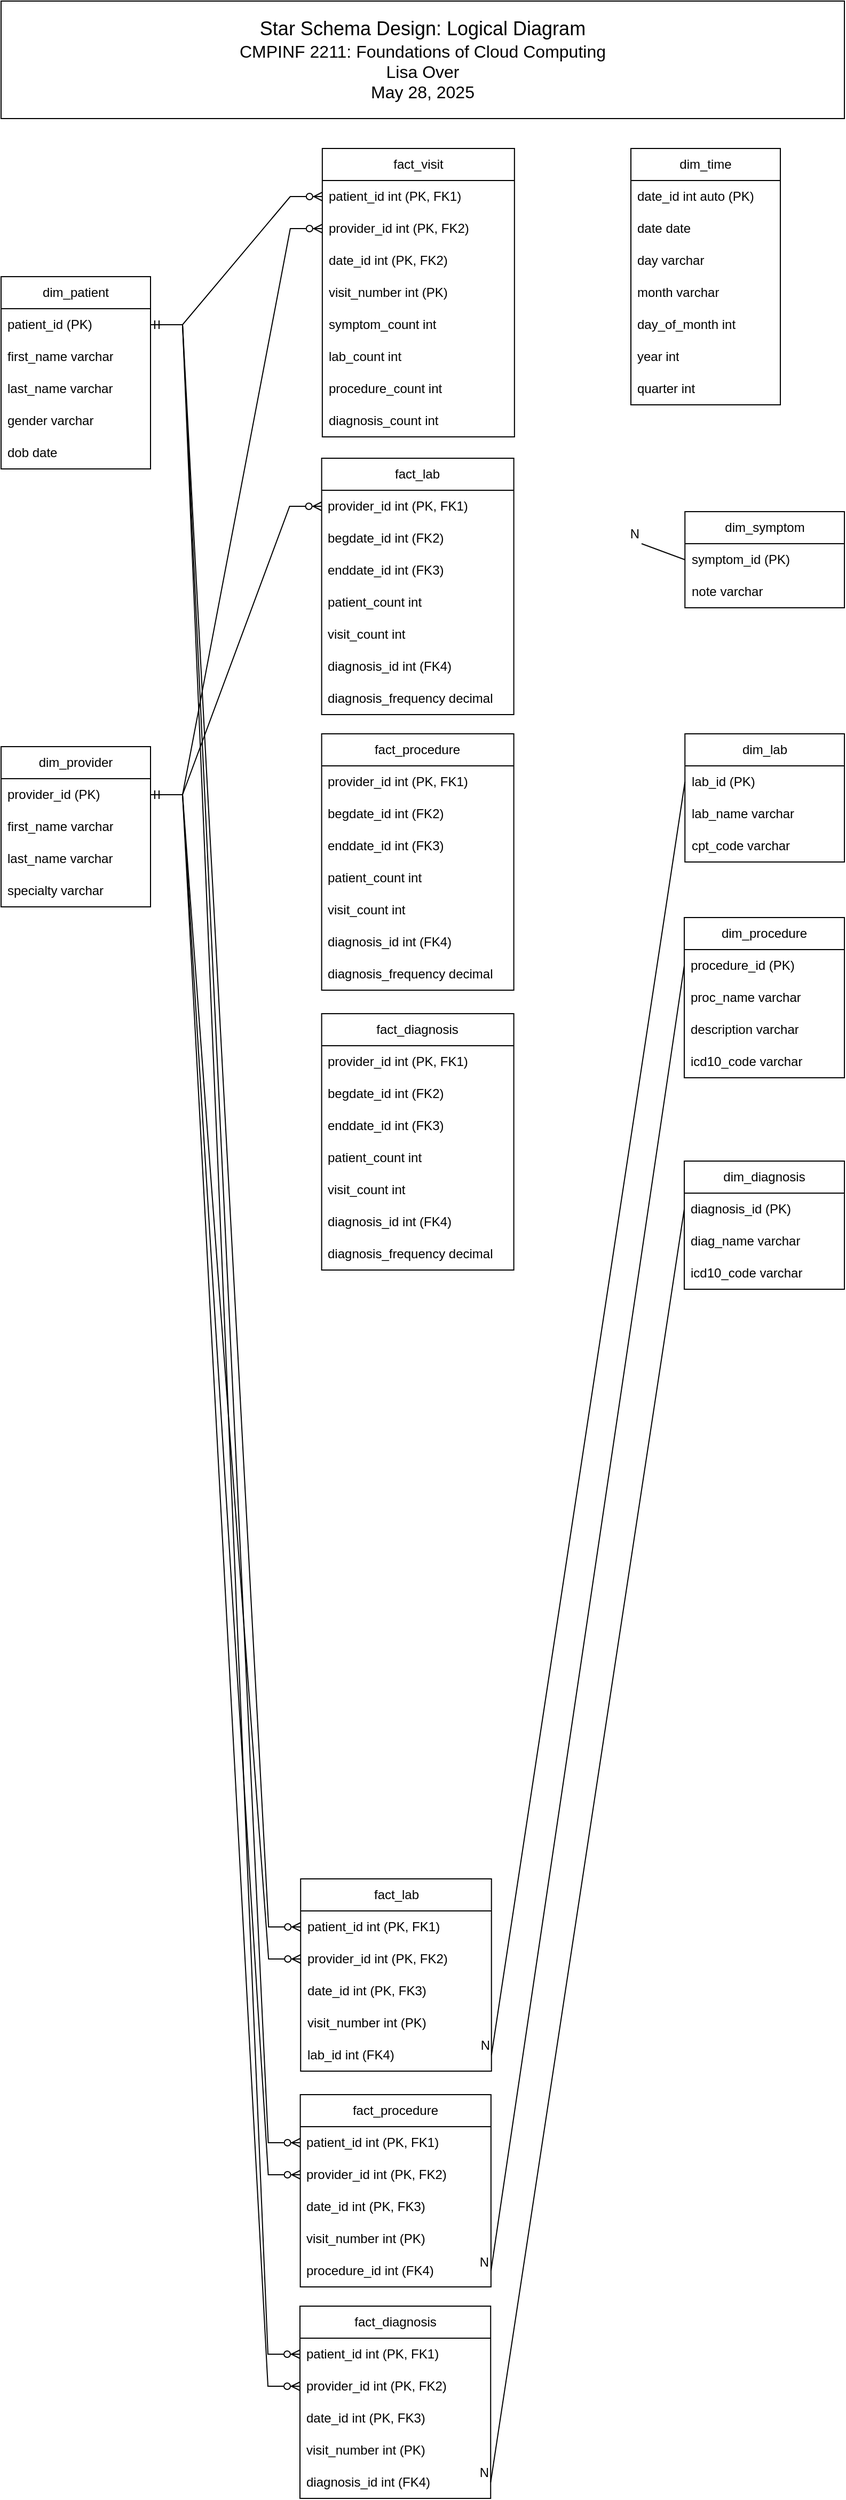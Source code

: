 <mxfile version="27.0.9">
  <diagram name="Page-1" id="A3zh73i4j1TpFUD3K1uN">
    <mxGraphModel dx="942" dy="1663" grid="1" gridSize="10" guides="1" tooltips="1" connect="1" arrows="1" fold="1" page="1" pageScale="1" pageWidth="850" pageHeight="1100" math="0" shadow="0">
      <root>
        <mxCell id="0" />
        <mxCell id="1" parent="0" />
        <mxCell id="DLNXsr5lxC3770AfFGbQ-2" value="fact_visit" style="swimlane;fontStyle=0;childLayout=stackLayout;horizontal=1;startSize=30;horizontalStack=0;resizeParent=1;resizeParentMax=0;resizeLast=0;collapsible=1;marginBottom=0;whiteSpace=wrap;html=1;" parent="1" vertex="1">
          <mxGeometry x="330.93" y="-950" width="180" height="270" as="geometry">
            <mxRectangle x="210" y="70" width="170" height="30" as="alternateBounds" />
          </mxGeometry>
        </mxCell>
        <mxCell id="uM94AEK0M4l-UiJbQwfq-13" value="patient_id int (PK, FK1)" style="text;strokeColor=none;fillColor=none;align=left;verticalAlign=middle;spacingLeft=4;spacingRight=4;overflow=hidden;points=[[0,0.5],[1,0.5]];portConstraint=eastwest;rotatable=0;whiteSpace=wrap;html=1;" parent="DLNXsr5lxC3770AfFGbQ-2" vertex="1">
          <mxGeometry y="30" width="180" height="30" as="geometry" />
        </mxCell>
        <mxCell id="uM94AEK0M4l-UiJbQwfq-51" value="provider_id int (PK, FK2)" style="text;strokeColor=none;fillColor=none;align=left;verticalAlign=middle;spacingLeft=4;spacingRight=4;overflow=hidden;points=[[0,0.5],[1,0.5]];portConstraint=eastwest;rotatable=0;whiteSpace=wrap;html=1;" parent="DLNXsr5lxC3770AfFGbQ-2" vertex="1">
          <mxGeometry y="60" width="180" height="30" as="geometry" />
        </mxCell>
        <mxCell id="uqm6Zv8-JbMILIz2R01Y-5" value="date_id int (PK, FK2)" style="text;strokeColor=none;fillColor=none;align=left;verticalAlign=middle;spacingLeft=4;spacingRight=4;overflow=hidden;points=[[0,0.5],[1,0.5]];portConstraint=eastwest;rotatable=0;whiteSpace=wrap;html=1;" vertex="1" parent="DLNXsr5lxC3770AfFGbQ-2">
          <mxGeometry y="90" width="180" height="30" as="geometry" />
        </mxCell>
        <mxCell id="uM94AEK0M4l-UiJbQwfq-14" value="visit_number int (PK)" style="text;strokeColor=none;fillColor=none;align=left;verticalAlign=middle;spacingLeft=4;spacingRight=4;overflow=hidden;points=[[0,0.5],[1,0.5]];portConstraint=eastwest;rotatable=0;whiteSpace=wrap;html=1;" parent="DLNXsr5lxC3770AfFGbQ-2" vertex="1">
          <mxGeometry y="120" width="180" height="30" as="geometry" />
        </mxCell>
        <mxCell id="uqm6Zv8-JbMILIz2R01Y-9" value="symptom_count int" style="text;strokeColor=none;fillColor=none;align=left;verticalAlign=middle;spacingLeft=4;spacingRight=4;overflow=hidden;points=[[0,0.5],[1,0.5]];portConstraint=eastwest;rotatable=0;whiteSpace=wrap;html=1;" vertex="1" parent="DLNXsr5lxC3770AfFGbQ-2">
          <mxGeometry y="150" width="180" height="30" as="geometry" />
        </mxCell>
        <mxCell id="uM94AEK0M4l-UiJbQwfq-67" value="lab_count int" style="text;strokeColor=none;fillColor=none;align=left;verticalAlign=middle;spacingLeft=4;spacingRight=4;overflow=hidden;points=[[0,0.5],[1,0.5]];portConstraint=eastwest;rotatable=0;whiteSpace=wrap;html=1;" parent="DLNXsr5lxC3770AfFGbQ-2" vertex="1">
          <mxGeometry y="180" width="180" height="30" as="geometry" />
        </mxCell>
        <mxCell id="uM94AEK0M4l-UiJbQwfq-68" value="procedure_count int" style="text;strokeColor=none;fillColor=none;align=left;verticalAlign=middle;spacingLeft=4;spacingRight=4;overflow=hidden;points=[[0,0.5],[1,0.5]];portConstraint=eastwest;rotatable=0;whiteSpace=wrap;html=1;" parent="DLNXsr5lxC3770AfFGbQ-2" vertex="1">
          <mxGeometry y="210" width="180" height="30" as="geometry" />
        </mxCell>
        <mxCell id="uM94AEK0M4l-UiJbQwfq-74" value="diagnosis_count int" style="text;strokeColor=none;fillColor=none;align=left;verticalAlign=middle;spacingLeft=4;spacingRight=4;overflow=hidden;points=[[0,0.5],[1,0.5]];portConstraint=eastwest;rotatable=0;whiteSpace=wrap;html=1;" parent="DLNXsr5lxC3770AfFGbQ-2" vertex="1">
          <mxGeometry y="240" width="180" height="30" as="geometry" />
        </mxCell>
        <mxCell id="DLNXsr5lxC3770AfFGbQ-14" value="dim_time" style="swimlane;fontStyle=0;childLayout=stackLayout;horizontal=1;startSize=30;horizontalStack=0;resizeParent=1;resizeParentMax=0;resizeLast=0;collapsible=1;marginBottom=0;whiteSpace=wrap;html=1;" parent="1" vertex="1">
          <mxGeometry x="620" y="-950" width="140" height="240" as="geometry" />
        </mxCell>
        <mxCell id="DLNXsr5lxC3770AfFGbQ-15" value="date_id int auto (PK)" style="text;strokeColor=none;fillColor=none;align=left;verticalAlign=middle;spacingLeft=4;spacingRight=4;overflow=hidden;points=[[0,0.5],[1,0.5]];portConstraint=eastwest;rotatable=0;whiteSpace=wrap;html=1;" parent="DLNXsr5lxC3770AfFGbQ-14" vertex="1">
          <mxGeometry y="30" width="140" height="30" as="geometry" />
        </mxCell>
        <mxCell id="DLNXsr5lxC3770AfFGbQ-16" value="date date" style="text;strokeColor=none;fillColor=none;align=left;verticalAlign=middle;spacingLeft=4;spacingRight=4;overflow=hidden;points=[[0,0.5],[1,0.5]];portConstraint=eastwest;rotatable=0;whiteSpace=wrap;html=1;" parent="DLNXsr5lxC3770AfFGbQ-14" vertex="1">
          <mxGeometry y="60" width="140" height="30" as="geometry" />
        </mxCell>
        <mxCell id="DLNXsr5lxC3770AfFGbQ-17" value="day varchar" style="text;strokeColor=none;fillColor=none;align=left;verticalAlign=middle;spacingLeft=4;spacingRight=4;overflow=hidden;points=[[0,0.5],[1,0.5]];portConstraint=eastwest;rotatable=0;whiteSpace=wrap;html=1;" parent="DLNXsr5lxC3770AfFGbQ-14" vertex="1">
          <mxGeometry y="90" width="140" height="30" as="geometry" />
        </mxCell>
        <mxCell id="DLNXsr5lxC3770AfFGbQ-18" value="month varchar" style="text;strokeColor=none;fillColor=none;align=left;verticalAlign=middle;spacingLeft=4;spacingRight=4;overflow=hidden;points=[[0,0.5],[1,0.5]];portConstraint=eastwest;rotatable=0;whiteSpace=wrap;html=1;" parent="DLNXsr5lxC3770AfFGbQ-14" vertex="1">
          <mxGeometry y="120" width="140" height="30" as="geometry" />
        </mxCell>
        <mxCell id="DLNXsr5lxC3770AfFGbQ-20" value="day_of_month int" style="text;strokeColor=none;fillColor=none;align=left;verticalAlign=middle;spacingLeft=4;spacingRight=4;overflow=hidden;points=[[0,0.5],[1,0.5]];portConstraint=eastwest;rotatable=0;whiteSpace=wrap;html=1;" parent="DLNXsr5lxC3770AfFGbQ-14" vertex="1">
          <mxGeometry y="150" width="140" height="30" as="geometry" />
        </mxCell>
        <mxCell id="DLNXsr5lxC3770AfFGbQ-19" value="year int" style="text;strokeColor=none;fillColor=none;align=left;verticalAlign=middle;spacingLeft=4;spacingRight=4;overflow=hidden;points=[[0,0.5],[1,0.5]];portConstraint=eastwest;rotatable=0;whiteSpace=wrap;html=1;" parent="DLNXsr5lxC3770AfFGbQ-14" vertex="1">
          <mxGeometry y="180" width="140" height="30" as="geometry" />
        </mxCell>
        <mxCell id="DLNXsr5lxC3770AfFGbQ-21" value="quarter int" style="text;strokeColor=none;fillColor=none;align=left;verticalAlign=middle;spacingLeft=4;spacingRight=4;overflow=hidden;points=[[0,0.5],[1,0.5]];portConstraint=eastwest;rotatable=0;whiteSpace=wrap;html=1;" parent="DLNXsr5lxC3770AfFGbQ-14" vertex="1">
          <mxGeometry y="210" width="140" height="30" as="geometry" />
        </mxCell>
        <mxCell id="L_Xo5fy1KZ5IT5YEGmSx-4" value="dim_patient" style="swimlane;fontStyle=0;childLayout=stackLayout;horizontal=1;startSize=30;horizontalStack=0;resizeParent=1;resizeParentMax=0;resizeLast=0;collapsible=1;marginBottom=0;whiteSpace=wrap;html=1;" parent="1" vertex="1">
          <mxGeometry x="30" y="-830" width="140" height="180" as="geometry" />
        </mxCell>
        <mxCell id="L_Xo5fy1KZ5IT5YEGmSx-5" value="patient_id (PK)" style="text;strokeColor=none;fillColor=none;align=left;verticalAlign=middle;spacingLeft=4;spacingRight=4;overflow=hidden;points=[[0,0.5],[1,0.5]];portConstraint=eastwest;rotatable=0;whiteSpace=wrap;html=1;" parent="L_Xo5fy1KZ5IT5YEGmSx-4" vertex="1">
          <mxGeometry y="30" width="140" height="30" as="geometry" />
        </mxCell>
        <mxCell id="L_Xo5fy1KZ5IT5YEGmSx-6" value="first_name varchar" style="text;strokeColor=none;fillColor=none;align=left;verticalAlign=middle;spacingLeft=4;spacingRight=4;overflow=hidden;points=[[0,0.5],[1,0.5]];portConstraint=eastwest;rotatable=0;whiteSpace=wrap;html=1;" parent="L_Xo5fy1KZ5IT5YEGmSx-4" vertex="1">
          <mxGeometry y="60" width="140" height="30" as="geometry" />
        </mxCell>
        <mxCell id="L_Xo5fy1KZ5IT5YEGmSx-7" value="last_name&amp;nbsp;varchar" style="text;strokeColor=none;fillColor=none;align=left;verticalAlign=middle;spacingLeft=4;spacingRight=4;overflow=hidden;points=[[0,0.5],[1,0.5]];portConstraint=eastwest;rotatable=0;whiteSpace=wrap;html=1;" parent="L_Xo5fy1KZ5IT5YEGmSx-4" vertex="1">
          <mxGeometry y="90" width="140" height="30" as="geometry" />
        </mxCell>
        <mxCell id="L_Xo5fy1KZ5IT5YEGmSx-8" value="gender&amp;nbsp;varchar" style="text;strokeColor=none;fillColor=none;align=left;verticalAlign=middle;spacingLeft=4;spacingRight=4;overflow=hidden;points=[[0,0.5],[1,0.5]];portConstraint=eastwest;rotatable=0;whiteSpace=wrap;html=1;" parent="L_Xo5fy1KZ5IT5YEGmSx-4" vertex="1">
          <mxGeometry y="120" width="140" height="30" as="geometry" />
        </mxCell>
        <mxCell id="L_Xo5fy1KZ5IT5YEGmSx-9" value="dob date" style="text;strokeColor=none;fillColor=none;align=left;verticalAlign=middle;spacingLeft=4;spacingRight=4;overflow=hidden;points=[[0,0.5],[1,0.5]];portConstraint=eastwest;rotatable=0;whiteSpace=wrap;html=1;" parent="L_Xo5fy1KZ5IT5YEGmSx-4" vertex="1">
          <mxGeometry y="150" width="140" height="30" as="geometry" />
        </mxCell>
        <mxCell id="L_Xo5fy1KZ5IT5YEGmSx-10" value="dim_provider" style="swimlane;fontStyle=0;childLayout=stackLayout;horizontal=1;startSize=30;horizontalStack=0;resizeParent=1;resizeParentMax=0;resizeLast=0;collapsible=1;marginBottom=0;whiteSpace=wrap;html=1;" parent="1" vertex="1">
          <mxGeometry x="30" y="-390" width="140" height="150" as="geometry" />
        </mxCell>
        <mxCell id="L_Xo5fy1KZ5IT5YEGmSx-11" value="provider_id (PK)" style="text;strokeColor=none;fillColor=none;align=left;verticalAlign=middle;spacingLeft=4;spacingRight=4;overflow=hidden;points=[[0,0.5],[1,0.5]];portConstraint=eastwest;rotatable=0;whiteSpace=wrap;html=1;" parent="L_Xo5fy1KZ5IT5YEGmSx-10" vertex="1">
          <mxGeometry y="30" width="140" height="30" as="geometry" />
        </mxCell>
        <mxCell id="L_Xo5fy1KZ5IT5YEGmSx-12" value="first_name&amp;nbsp;varchar" style="text;strokeColor=none;fillColor=none;align=left;verticalAlign=middle;spacingLeft=4;spacingRight=4;overflow=hidden;points=[[0,0.5],[1,0.5]];portConstraint=eastwest;rotatable=0;whiteSpace=wrap;html=1;" parent="L_Xo5fy1KZ5IT5YEGmSx-10" vertex="1">
          <mxGeometry y="60" width="140" height="30" as="geometry" />
        </mxCell>
        <mxCell id="L_Xo5fy1KZ5IT5YEGmSx-13" value="last_name&amp;nbsp;varchar" style="text;strokeColor=none;fillColor=none;align=left;verticalAlign=middle;spacingLeft=4;spacingRight=4;overflow=hidden;points=[[0,0.5],[1,0.5]];portConstraint=eastwest;rotatable=0;whiteSpace=wrap;html=1;" parent="L_Xo5fy1KZ5IT5YEGmSx-10" vertex="1">
          <mxGeometry y="90" width="140" height="30" as="geometry" />
        </mxCell>
        <mxCell id="uqm6Zv8-JbMILIz2R01Y-32" value="specialty varchar" style="text;strokeColor=none;fillColor=none;align=left;verticalAlign=middle;spacingLeft=4;spacingRight=4;overflow=hidden;points=[[0,0.5],[1,0.5]];portConstraint=eastwest;rotatable=0;whiteSpace=wrap;html=1;" vertex="1" parent="L_Xo5fy1KZ5IT5YEGmSx-10">
          <mxGeometry y="120" width="140" height="30" as="geometry" />
        </mxCell>
        <mxCell id="L_Xo5fy1KZ5IT5YEGmSx-22" value="dim_diagnosis" style="swimlane;fontStyle=0;childLayout=stackLayout;horizontal=1;startSize=30;horizontalStack=0;resizeParent=1;resizeParentMax=0;resizeLast=0;collapsible=1;marginBottom=0;whiteSpace=wrap;html=1;" parent="1" vertex="1">
          <mxGeometry x="670" y="-2" width="150" height="120" as="geometry" />
        </mxCell>
        <mxCell id="L_Xo5fy1KZ5IT5YEGmSx-23" value="diagnosis_id (PK)" style="text;strokeColor=none;fillColor=none;align=left;verticalAlign=middle;spacingLeft=4;spacingRight=4;overflow=hidden;points=[[0,0.5],[1,0.5]];portConstraint=eastwest;rotatable=0;whiteSpace=wrap;html=1;" parent="L_Xo5fy1KZ5IT5YEGmSx-22" vertex="1">
          <mxGeometry y="30" width="150" height="30" as="geometry" />
        </mxCell>
        <mxCell id="L_Xo5fy1KZ5IT5YEGmSx-24" value="diag_name&amp;nbsp;varchar" style="text;strokeColor=none;fillColor=none;align=left;verticalAlign=middle;spacingLeft=4;spacingRight=4;overflow=hidden;points=[[0,0.5],[1,0.5]];portConstraint=eastwest;rotatable=0;whiteSpace=wrap;html=1;" parent="L_Xo5fy1KZ5IT5YEGmSx-22" vertex="1">
          <mxGeometry y="60" width="150" height="30" as="geometry" />
        </mxCell>
        <mxCell id="L_Xo5fy1KZ5IT5YEGmSx-25" value="icd10_code&amp;nbsp;varchar" style="text;strokeColor=none;fillColor=none;align=left;verticalAlign=middle;spacingLeft=4;spacingRight=4;overflow=hidden;points=[[0,0.5],[1,0.5]];portConstraint=eastwest;rotatable=0;whiteSpace=wrap;html=1;" parent="L_Xo5fy1KZ5IT5YEGmSx-22" vertex="1">
          <mxGeometry y="90" width="150" height="30" as="geometry" />
        </mxCell>
        <mxCell id="L_Xo5fy1KZ5IT5YEGmSx-48" value="&lt;font style=&quot;font-size: 18px;&quot;&gt;Star Schema Design: Logical Diagram&lt;/font&gt;&lt;div&gt;&lt;font size=&quot;3&quot;&gt;CMPINF 2211: Foundations of Cloud Computing&lt;br&gt;&lt;/font&gt;&lt;div&gt;&lt;font size=&quot;3&quot;&gt;Lisa Over&lt;/font&gt;&lt;/div&gt;&lt;div&gt;&lt;font size=&quot;3&quot;&gt;May 28, 2025&lt;/font&gt;&lt;/div&gt;&lt;/div&gt;" style="rounded=0;whiteSpace=wrap;html=1;" parent="1" vertex="1">
          <mxGeometry x="30" y="-1088" width="790" height="110" as="geometry" />
        </mxCell>
        <mxCell id="uM94AEK0M4l-UiJbQwfq-5" value="fact_lab" style="swimlane;fontStyle=0;childLayout=stackLayout;horizontal=1;startSize=30;horizontalStack=0;resizeParent=1;resizeParentMax=0;resizeLast=0;collapsible=1;marginBottom=0;whiteSpace=wrap;html=1;" parent="1" vertex="1">
          <mxGeometry x="330.31" y="-660" width="180" height="240" as="geometry" />
        </mxCell>
        <mxCell id="uM94AEK0M4l-UiJbQwfq-52" value="provider_id int (PK, FK1)" style="text;strokeColor=none;fillColor=none;align=left;verticalAlign=middle;spacingLeft=4;spacingRight=4;overflow=hidden;points=[[0,0.5],[1,0.5]];portConstraint=eastwest;rotatable=0;whiteSpace=wrap;html=1;" parent="uM94AEK0M4l-UiJbQwfq-5" vertex="1">
          <mxGeometry y="30" width="180" height="30" as="geometry" />
        </mxCell>
        <mxCell id="uqm6Zv8-JbMILIz2R01Y-2" value="begdate_id int (FK2)" style="text;strokeColor=none;fillColor=none;align=left;verticalAlign=middle;spacingLeft=4;spacingRight=4;overflow=hidden;points=[[0,0.5],[1,0.5]];portConstraint=eastwest;rotatable=0;whiteSpace=wrap;html=1;" vertex="1" parent="uM94AEK0M4l-UiJbQwfq-5">
          <mxGeometry y="60" width="180" height="30" as="geometry" />
        </mxCell>
        <mxCell id="uM94AEK0M4l-UiJbQwfq-12" value="enddate_id int (FK3)" style="text;strokeColor=none;fillColor=none;align=left;verticalAlign=middle;spacingLeft=4;spacingRight=4;overflow=hidden;points=[[0,0.5],[1,0.5]];portConstraint=eastwest;rotatable=0;whiteSpace=wrap;html=1;" parent="uM94AEK0M4l-UiJbQwfq-5" vertex="1">
          <mxGeometry y="90" width="180" height="30" as="geometry" />
        </mxCell>
        <mxCell id="uM94AEK0M4l-UiJbQwfq-53" value="patient_count int" style="text;strokeColor=none;fillColor=none;align=left;verticalAlign=middle;spacingLeft=4;spacingRight=4;overflow=hidden;points=[[0,0.5],[1,0.5]];portConstraint=eastwest;rotatable=0;whiteSpace=wrap;html=1;" parent="uM94AEK0M4l-UiJbQwfq-5" vertex="1">
          <mxGeometry y="120" width="180" height="30" as="geometry" />
        </mxCell>
        <mxCell id="uqm6Zv8-JbMILIz2R01Y-10" value="visit_count int" style="text;strokeColor=none;fillColor=none;align=left;verticalAlign=middle;spacingLeft=4;spacingRight=4;overflow=hidden;points=[[0,0.5],[1,0.5]];portConstraint=eastwest;rotatable=0;whiteSpace=wrap;html=1;" vertex="1" parent="uM94AEK0M4l-UiJbQwfq-5">
          <mxGeometry y="150" width="180" height="30" as="geometry" />
        </mxCell>
        <mxCell id="uM94AEK0M4l-UiJbQwfq-7" value="diagnosis_id int (FK4)" style="text;strokeColor=none;fillColor=none;align=left;verticalAlign=middle;spacingLeft=4;spacingRight=4;overflow=hidden;points=[[0,0.5],[1,0.5]];portConstraint=eastwest;rotatable=0;whiteSpace=wrap;html=1;" parent="uM94AEK0M4l-UiJbQwfq-5" vertex="1">
          <mxGeometry y="180" width="180" height="30" as="geometry" />
        </mxCell>
        <mxCell id="uM94AEK0M4l-UiJbQwfq-8" value="diagnosis_frequency decimal" style="text;strokeColor=none;fillColor=none;align=left;verticalAlign=middle;spacingLeft=4;spacingRight=4;overflow=hidden;points=[[0,0.5],[1,0.5]];portConstraint=eastwest;rotatable=0;whiteSpace=wrap;html=1;" parent="uM94AEK0M4l-UiJbQwfq-5" vertex="1">
          <mxGeometry y="210" width="180" height="30" as="geometry" />
        </mxCell>
        <mxCell id="uM94AEK0M4l-UiJbQwfq-15" value="fact_procedure" style="swimlane;fontStyle=0;childLayout=stackLayout;horizontal=1;startSize=30;horizontalStack=0;resizeParent=1;resizeParentMax=0;resizeLast=0;collapsible=1;marginBottom=0;whiteSpace=wrap;html=1;" parent="1" vertex="1">
          <mxGeometry x="310.31" y="872" width="178.62" height="180" as="geometry" />
        </mxCell>
        <mxCell id="uM94AEK0M4l-UiJbQwfq-55" value="patient_id int (PK, FK1)" style="text;strokeColor=none;fillColor=none;align=left;verticalAlign=middle;spacingLeft=4;spacingRight=4;overflow=hidden;points=[[0,0.5],[1,0.5]];portConstraint=eastwest;rotatable=0;whiteSpace=wrap;html=1;" parent="uM94AEK0M4l-UiJbQwfq-15" vertex="1">
          <mxGeometry y="30" width="178.62" height="30" as="geometry" />
        </mxCell>
        <mxCell id="uM94AEK0M4l-UiJbQwfq-56" value="provider_id int (PK, FK2)" style="text;strokeColor=none;fillColor=none;align=left;verticalAlign=middle;spacingLeft=4;spacingRight=4;overflow=hidden;points=[[0,0.5],[1,0.5]];portConstraint=eastwest;rotatable=0;whiteSpace=wrap;html=1;" parent="uM94AEK0M4l-UiJbQwfq-15" vertex="1">
          <mxGeometry y="60" width="178.62" height="30" as="geometry" />
        </mxCell>
        <mxCell id="uM94AEK0M4l-UiJbQwfq-57" value="date_id int (PK, FK3)" style="text;strokeColor=none;fillColor=none;align=left;verticalAlign=middle;spacingLeft=4;spacingRight=4;overflow=hidden;points=[[0,0.5],[1,0.5]];portConstraint=eastwest;rotatable=0;whiteSpace=wrap;html=1;" parent="uM94AEK0M4l-UiJbQwfq-15" vertex="1">
          <mxGeometry y="90" width="178.62" height="30" as="geometry" />
        </mxCell>
        <mxCell id="uM94AEK0M4l-UiJbQwfq-19" value="visit_number int (PK)" style="text;strokeColor=none;fillColor=none;align=left;verticalAlign=middle;spacingLeft=4;spacingRight=4;overflow=hidden;points=[[0,0.5],[1,0.5]];portConstraint=eastwest;rotatable=0;whiteSpace=wrap;html=1;" parent="uM94AEK0M4l-UiJbQwfq-15" vertex="1">
          <mxGeometry y="120" width="178.62" height="30" as="geometry" />
        </mxCell>
        <mxCell id="uM94AEK0M4l-UiJbQwfq-20" value="procedure_id int&amp;nbsp;(FK4)" style="text;strokeColor=none;fillColor=none;align=left;verticalAlign=middle;spacingLeft=4;spacingRight=4;overflow=hidden;points=[[0,0.5],[1,0.5]];portConstraint=eastwest;rotatable=0;whiteSpace=wrap;html=1;" parent="uM94AEK0M4l-UiJbQwfq-15" vertex="1">
          <mxGeometry y="150" width="178.62" height="30" as="geometry" />
        </mxCell>
        <mxCell id="uM94AEK0M4l-UiJbQwfq-21" value="fact_lab" style="swimlane;fontStyle=0;childLayout=stackLayout;horizontal=1;startSize=30;horizontalStack=0;resizeParent=1;resizeParentMax=0;resizeLast=0;collapsible=1;marginBottom=0;whiteSpace=wrap;html=1;" parent="1" vertex="1">
          <mxGeometry x="310.62" y="670" width="178.75" height="180" as="geometry" />
        </mxCell>
        <mxCell id="uM94AEK0M4l-UiJbQwfq-61" value="patient_id int (PK, FK1)" style="text;strokeColor=none;fillColor=none;align=left;verticalAlign=middle;spacingLeft=4;spacingRight=4;overflow=hidden;points=[[0,0.5],[1,0.5]];portConstraint=eastwest;rotatable=0;whiteSpace=wrap;html=1;" parent="uM94AEK0M4l-UiJbQwfq-21" vertex="1">
          <mxGeometry y="30" width="178.75" height="30" as="geometry" />
        </mxCell>
        <mxCell id="uM94AEK0M4l-UiJbQwfq-62" value="provider_id int (PK, FK2)" style="text;strokeColor=none;fillColor=none;align=left;verticalAlign=middle;spacingLeft=4;spacingRight=4;overflow=hidden;points=[[0,0.5],[1,0.5]];portConstraint=eastwest;rotatable=0;whiteSpace=wrap;html=1;" parent="uM94AEK0M4l-UiJbQwfq-21" vertex="1">
          <mxGeometry y="60" width="178.75" height="30" as="geometry" />
        </mxCell>
        <mxCell id="uM94AEK0M4l-UiJbQwfq-63" value="date_id int (PK, FK3)" style="text;strokeColor=none;fillColor=none;align=left;verticalAlign=middle;spacingLeft=4;spacingRight=4;overflow=hidden;points=[[0,0.5],[1,0.5]];portConstraint=eastwest;rotatable=0;whiteSpace=wrap;html=1;" parent="uM94AEK0M4l-UiJbQwfq-21" vertex="1">
          <mxGeometry y="90" width="178.75" height="30" as="geometry" />
        </mxCell>
        <mxCell id="uM94AEK0M4l-UiJbQwfq-25" value="visit_number int (PK)" style="text;strokeColor=none;fillColor=none;align=left;verticalAlign=middle;spacingLeft=4;spacingRight=4;overflow=hidden;points=[[0,0.5],[1,0.5]];portConstraint=eastwest;rotatable=0;whiteSpace=wrap;html=1;" parent="uM94AEK0M4l-UiJbQwfq-21" vertex="1">
          <mxGeometry y="120" width="178.75" height="30" as="geometry" />
        </mxCell>
        <mxCell id="uM94AEK0M4l-UiJbQwfq-26" value="lab_id&amp;nbsp;int&amp;nbsp;(FK4)" style="text;strokeColor=none;fillColor=none;align=left;verticalAlign=middle;spacingLeft=4;spacingRight=4;overflow=hidden;points=[[0,0.5],[1,0.5]];portConstraint=eastwest;rotatable=0;whiteSpace=wrap;html=1;" parent="uM94AEK0M4l-UiJbQwfq-21" vertex="1">
          <mxGeometry y="150" width="178.75" height="30" as="geometry" />
        </mxCell>
        <mxCell id="uM94AEK0M4l-UiJbQwfq-27" value="fact_diagnosis" style="swimlane;fontStyle=0;childLayout=stackLayout;horizontal=1;startSize=30;horizontalStack=0;resizeParent=1;resizeParentMax=0;resizeLast=0;collapsible=1;marginBottom=0;whiteSpace=wrap;html=1;" parent="1" vertex="1">
          <mxGeometry x="310" y="1070" width="178.62" height="180" as="geometry" />
        </mxCell>
        <mxCell id="uM94AEK0M4l-UiJbQwfq-58" value="patient_id int (PK, FK1)" style="text;strokeColor=none;fillColor=none;align=left;verticalAlign=middle;spacingLeft=4;spacingRight=4;overflow=hidden;points=[[0,0.5],[1,0.5]];portConstraint=eastwest;rotatable=0;whiteSpace=wrap;html=1;" parent="uM94AEK0M4l-UiJbQwfq-27" vertex="1">
          <mxGeometry y="30" width="178.62" height="30" as="geometry" />
        </mxCell>
        <mxCell id="uM94AEK0M4l-UiJbQwfq-59" value="provider_id int (PK, FK2)" style="text;strokeColor=none;fillColor=none;align=left;verticalAlign=middle;spacingLeft=4;spacingRight=4;overflow=hidden;points=[[0,0.5],[1,0.5]];portConstraint=eastwest;rotatable=0;whiteSpace=wrap;html=1;" parent="uM94AEK0M4l-UiJbQwfq-27" vertex="1">
          <mxGeometry y="60" width="178.62" height="30" as="geometry" />
        </mxCell>
        <mxCell id="uM94AEK0M4l-UiJbQwfq-60" value="date_id int (PK, FK3)" style="text;strokeColor=none;fillColor=none;align=left;verticalAlign=middle;spacingLeft=4;spacingRight=4;overflow=hidden;points=[[0,0.5],[1,0.5]];portConstraint=eastwest;rotatable=0;whiteSpace=wrap;html=1;" parent="uM94AEK0M4l-UiJbQwfq-27" vertex="1">
          <mxGeometry y="90" width="178.62" height="30" as="geometry" />
        </mxCell>
        <mxCell id="uM94AEK0M4l-UiJbQwfq-31" value="visit_number int (PK)" style="text;strokeColor=none;fillColor=none;align=left;verticalAlign=middle;spacingLeft=4;spacingRight=4;overflow=hidden;points=[[0,0.5],[1,0.5]];portConstraint=eastwest;rotatable=0;whiteSpace=wrap;html=1;" parent="uM94AEK0M4l-UiJbQwfq-27" vertex="1">
          <mxGeometry y="120" width="178.62" height="30" as="geometry" />
        </mxCell>
        <mxCell id="uM94AEK0M4l-UiJbQwfq-32" value="diagnosis_id&amp;nbsp;int&amp;nbsp;(FK4)" style="text;strokeColor=none;fillColor=none;align=left;verticalAlign=middle;spacingLeft=4;spacingRight=4;overflow=hidden;points=[[0,0.5],[1,0.5]];portConstraint=eastwest;rotatable=0;whiteSpace=wrap;html=1;" parent="uM94AEK0M4l-UiJbQwfq-27" vertex="1">
          <mxGeometry y="150" width="178.62" height="30" as="geometry" />
        </mxCell>
        <mxCell id="L_Xo5fy1KZ5IT5YEGmSx-30" value="dim_lab" style="swimlane;fontStyle=0;childLayout=stackLayout;horizontal=1;startSize=30;horizontalStack=0;resizeParent=1;resizeParentMax=0;resizeLast=0;collapsible=1;marginBottom=0;whiteSpace=wrap;html=1;" parent="1" vertex="1">
          <mxGeometry x="670.63" y="-402" width="149.37" height="120" as="geometry" />
        </mxCell>
        <mxCell id="L_Xo5fy1KZ5IT5YEGmSx-31" value="lab_id (PK)" style="text;strokeColor=none;fillColor=none;align=left;verticalAlign=middle;spacingLeft=4;spacingRight=4;overflow=hidden;points=[[0,0.5],[1,0.5]];portConstraint=eastwest;rotatable=0;whiteSpace=wrap;html=1;" parent="L_Xo5fy1KZ5IT5YEGmSx-30" vertex="1">
          <mxGeometry y="30" width="149.37" height="30" as="geometry" />
        </mxCell>
        <mxCell id="L_Xo5fy1KZ5IT5YEGmSx-32" value="lab_name&amp;nbsp;varchar" style="text;strokeColor=none;fillColor=none;align=left;verticalAlign=middle;spacingLeft=4;spacingRight=4;overflow=hidden;points=[[0,0.5],[1,0.5]];portConstraint=eastwest;rotatable=0;whiteSpace=wrap;html=1;" parent="L_Xo5fy1KZ5IT5YEGmSx-30" vertex="1">
          <mxGeometry y="60" width="149.37" height="30" as="geometry" />
        </mxCell>
        <mxCell id="L_Xo5fy1KZ5IT5YEGmSx-33" value="cpt_code&amp;nbsp;varchar" style="text;strokeColor=none;fillColor=none;align=left;verticalAlign=middle;spacingLeft=4;spacingRight=4;overflow=hidden;points=[[0,0.5],[1,0.5]];portConstraint=eastwest;rotatable=0;whiteSpace=wrap;html=1;" parent="L_Xo5fy1KZ5IT5YEGmSx-30" vertex="1">
          <mxGeometry y="90" width="149.37" height="30" as="geometry" />
        </mxCell>
        <mxCell id="L_Xo5fy1KZ5IT5YEGmSx-18" value="dim_procedure" style="swimlane;fontStyle=0;childLayout=stackLayout;horizontal=1;startSize=30;horizontalStack=0;resizeParent=1;resizeParentMax=0;resizeLast=0;collapsible=1;marginBottom=0;whiteSpace=wrap;html=1;" parent="1" vertex="1">
          <mxGeometry x="670" y="-230" width="150" height="150" as="geometry" />
        </mxCell>
        <mxCell id="L_Xo5fy1KZ5IT5YEGmSx-19" value="procedure_id (PK)" style="text;strokeColor=none;fillColor=none;align=left;verticalAlign=middle;spacingLeft=4;spacingRight=4;overflow=hidden;points=[[0,0.5],[1,0.5]];portConstraint=eastwest;rotatable=0;whiteSpace=wrap;html=1;" parent="L_Xo5fy1KZ5IT5YEGmSx-18" vertex="1">
          <mxGeometry y="30" width="150" height="30" as="geometry" />
        </mxCell>
        <mxCell id="L_Xo5fy1KZ5IT5YEGmSx-20" value="proc_name&amp;nbsp;varchar" style="text;strokeColor=none;fillColor=none;align=left;verticalAlign=middle;spacingLeft=4;spacingRight=4;overflow=hidden;points=[[0,0.5],[1,0.5]];portConstraint=eastwest;rotatable=0;whiteSpace=wrap;html=1;" parent="L_Xo5fy1KZ5IT5YEGmSx-18" vertex="1">
          <mxGeometry y="60" width="150" height="30" as="geometry" />
        </mxCell>
        <mxCell id="L_Xo5fy1KZ5IT5YEGmSx-21" value="description&amp;nbsp;varchar" style="text;strokeColor=none;fillColor=none;align=left;verticalAlign=middle;spacingLeft=4;spacingRight=4;overflow=hidden;points=[[0,0.5],[1,0.5]];portConstraint=eastwest;rotatable=0;whiteSpace=wrap;html=1;" parent="L_Xo5fy1KZ5IT5YEGmSx-18" vertex="1">
          <mxGeometry y="90" width="150" height="30" as="geometry" />
        </mxCell>
        <mxCell id="L_Xo5fy1KZ5IT5YEGmSx-36" value="icd10_code&amp;nbsp;varchar" style="text;strokeColor=none;fillColor=none;align=left;verticalAlign=middle;spacingLeft=4;spacingRight=4;overflow=hidden;points=[[0,0.5],[1,0.5]];portConstraint=eastwest;rotatable=0;whiteSpace=wrap;html=1;" parent="L_Xo5fy1KZ5IT5YEGmSx-18" vertex="1">
          <mxGeometry y="120" width="150" height="30" as="geometry" />
        </mxCell>
        <mxCell id="uM94AEK0M4l-UiJbQwfq-77" value="" style="endArrow=none;html=1;rounded=0;exitX=0;exitY=0.5;exitDx=0;exitDy=0;entryX=1;entryY=0.5;entryDx=0;entryDy=0;" parent="1" source="L_Xo5fy1KZ5IT5YEGmSx-31" target="uM94AEK0M4l-UiJbQwfq-26" edge="1">
          <mxGeometry relative="1" as="geometry">
            <mxPoint x="731" y="-450" as="sourcePoint" />
            <mxPoint x="570" y="-420" as="targetPoint" />
          </mxGeometry>
        </mxCell>
        <mxCell id="uM94AEK0M4l-UiJbQwfq-78" value="N" style="resizable=0;html=1;whiteSpace=wrap;align=right;verticalAlign=bottom;" parent="uM94AEK0M4l-UiJbQwfq-77" connectable="0" vertex="1">
          <mxGeometry x="1" relative="1" as="geometry" />
        </mxCell>
        <mxCell id="uM94AEK0M4l-UiJbQwfq-79" value="" style="endArrow=none;html=1;rounded=0;exitX=0;exitY=0.5;exitDx=0;exitDy=0;entryX=1;entryY=0.5;entryDx=0;entryDy=0;" parent="1" source="L_Xo5fy1KZ5IT5YEGmSx-19" target="uM94AEK0M4l-UiJbQwfq-20" edge="1">
          <mxGeometry relative="1" as="geometry">
            <mxPoint x="741" y="-130" as="sourcePoint" />
            <mxPoint x="580" y="-100" as="targetPoint" />
          </mxGeometry>
        </mxCell>
        <mxCell id="uM94AEK0M4l-UiJbQwfq-80" value="N" style="resizable=0;html=1;whiteSpace=wrap;align=right;verticalAlign=bottom;" parent="uM94AEK0M4l-UiJbQwfq-79" connectable="0" vertex="1">
          <mxGeometry x="1" relative="1" as="geometry" />
        </mxCell>
        <mxCell id="uM94AEK0M4l-UiJbQwfq-81" value="" style="endArrow=none;html=1;rounded=0;exitX=0;exitY=0.5;exitDx=0;exitDy=0;entryX=1;entryY=0.5;entryDx=0;entryDy=0;" parent="1" source="L_Xo5fy1KZ5IT5YEGmSx-23" target="uM94AEK0M4l-UiJbQwfq-32" edge="1">
          <mxGeometry relative="1" as="geometry">
            <mxPoint x="731" y="200" as="sourcePoint" />
            <mxPoint x="570" y="230" as="targetPoint" />
          </mxGeometry>
        </mxCell>
        <mxCell id="uM94AEK0M4l-UiJbQwfq-82" value="N" style="resizable=0;html=1;whiteSpace=wrap;align=right;verticalAlign=bottom;" parent="uM94AEK0M4l-UiJbQwfq-81" connectable="0" vertex="1">
          <mxGeometry x="1" relative="1" as="geometry" />
        </mxCell>
        <mxCell id="uM94AEK0M4l-UiJbQwfq-84" value="" style="edgeStyle=entityRelationEdgeStyle;fontSize=12;html=1;endArrow=ERzeroToMany;startArrow=ERmandOne;rounded=0;entryX=0;entryY=0.5;entryDx=0;entryDy=0;exitX=1;exitY=0.5;exitDx=0;exitDy=0;" parent="1" source="L_Xo5fy1KZ5IT5YEGmSx-5" target="uM94AEK0M4l-UiJbQwfq-13" edge="1">
          <mxGeometry width="100" height="100" relative="1" as="geometry">
            <mxPoint x="200" y="-670" as="sourcePoint" />
            <mxPoint x="300" y="-770" as="targetPoint" />
          </mxGeometry>
        </mxCell>
        <mxCell id="uM94AEK0M4l-UiJbQwfq-85" value="" style="edgeStyle=entityRelationEdgeStyle;fontSize=12;html=1;endArrow=ERzeroToMany;startArrow=ERmandOne;rounded=0;entryX=0;entryY=0.5;entryDx=0;entryDy=0;exitX=1;exitY=0.5;exitDx=0;exitDy=0;" parent="1" source="L_Xo5fy1KZ5IT5YEGmSx-11" target="uM94AEK0M4l-UiJbQwfq-52" edge="1">
          <mxGeometry width="100" height="100" relative="1" as="geometry">
            <mxPoint x="180" y="-198" as="sourcePoint" />
            <mxPoint x="341" y="-620" as="targetPoint" />
          </mxGeometry>
        </mxCell>
        <mxCell id="uM94AEK0M4l-UiJbQwfq-86" value="" style="edgeStyle=entityRelationEdgeStyle;fontSize=12;html=1;endArrow=ERzeroToMany;startArrow=ERmandOne;rounded=0;entryX=0;entryY=0.5;entryDx=0;entryDy=0;exitX=1;exitY=0.5;exitDx=0;exitDy=0;" parent="1" source="L_Xo5fy1KZ5IT5YEGmSx-5" target="uM94AEK0M4l-UiJbQwfq-61" edge="1">
          <mxGeometry width="100" height="100" relative="1" as="geometry">
            <mxPoint x="180" as="sourcePoint" />
            <mxPoint x="341" y="-422" as="targetPoint" />
          </mxGeometry>
        </mxCell>
        <mxCell id="uM94AEK0M4l-UiJbQwfq-87" value="" style="edgeStyle=entityRelationEdgeStyle;fontSize=12;html=1;endArrow=ERzeroToMany;startArrow=ERmandOne;rounded=0;entryX=0;entryY=0.5;entryDx=0;entryDy=0;exitX=1;exitY=0.5;exitDx=0;exitDy=0;" parent="1" source="L_Xo5fy1KZ5IT5YEGmSx-5" target="uM94AEK0M4l-UiJbQwfq-55" edge="1">
          <mxGeometry width="100" height="100" relative="1" as="geometry">
            <mxPoint x="200" y="-380" as="sourcePoint" />
            <mxPoint x="391" y="-360" as="targetPoint" />
          </mxGeometry>
        </mxCell>
        <mxCell id="uM94AEK0M4l-UiJbQwfq-88" value="" style="edgeStyle=entityRelationEdgeStyle;fontSize=12;html=1;endArrow=ERzeroToMany;startArrow=ERmandOne;rounded=0;entryX=0;entryY=0.5;entryDx=0;entryDy=0;exitX=1;exitY=0.5;exitDx=0;exitDy=0;" parent="1" source="L_Xo5fy1KZ5IT5YEGmSx-5" target="uM94AEK0M4l-UiJbQwfq-58" edge="1">
          <mxGeometry width="100" height="100" relative="1" as="geometry">
            <mxPoint x="190" y="-420" as="sourcePoint" />
            <mxPoint x="301" y="-190" as="targetPoint" />
          </mxGeometry>
        </mxCell>
        <mxCell id="uM94AEK0M4l-UiJbQwfq-89" value="" style="edgeStyle=entityRelationEdgeStyle;fontSize=12;html=1;endArrow=ERzeroToMany;startArrow=ERmandOne;rounded=0;entryX=0;entryY=0.5;entryDx=0;entryDy=0;exitX=1;exitY=0.5;exitDx=0;exitDy=0;" parent="1" source="L_Xo5fy1KZ5IT5YEGmSx-11" target="uM94AEK0M4l-UiJbQwfq-51" edge="1">
          <mxGeometry width="100" height="100" relative="1" as="geometry">
            <mxPoint x="119.93" y="-363" as="sourcePoint" />
            <mxPoint x="330.93" y="-460" as="targetPoint" />
          </mxGeometry>
        </mxCell>
        <mxCell id="uM94AEK0M4l-UiJbQwfq-90" value="" style="edgeStyle=entityRelationEdgeStyle;fontSize=12;html=1;endArrow=ERzeroToMany;startArrow=ERmandOne;rounded=0;entryX=0;entryY=0.5;entryDx=0;entryDy=0;exitX=1;exitY=0.5;exitDx=0;exitDy=0;" parent="1" source="L_Xo5fy1KZ5IT5YEGmSx-11" target="uM94AEK0M4l-UiJbQwfq-62" edge="1">
          <mxGeometry width="100" height="100" relative="1" as="geometry">
            <mxPoint x="220" y="62" as="sourcePoint" />
            <mxPoint x="380" y="-70" as="targetPoint" />
          </mxGeometry>
        </mxCell>
        <mxCell id="uM94AEK0M4l-UiJbQwfq-91" value="" style="edgeStyle=entityRelationEdgeStyle;fontSize=12;html=1;endArrow=ERzeroToMany;startArrow=ERmandOne;rounded=0;entryX=0;entryY=0.5;entryDx=0;entryDy=0;exitX=1;exitY=0.5;exitDx=0;exitDy=0;" parent="1" source="L_Xo5fy1KZ5IT5YEGmSx-11" target="uM94AEK0M4l-UiJbQwfq-59" edge="1">
          <mxGeometry width="100" height="100" relative="1" as="geometry">
            <mxPoint x="220" y="62" as="sourcePoint" />
            <mxPoint x="381" y="128" as="targetPoint" />
          </mxGeometry>
        </mxCell>
        <mxCell id="uM94AEK0M4l-UiJbQwfq-93" value="" style="edgeStyle=entityRelationEdgeStyle;fontSize=12;html=1;endArrow=ERzeroToMany;startArrow=ERmandOne;rounded=0;exitX=1;exitY=0.5;exitDx=0;exitDy=0;entryX=0;entryY=0.5;entryDx=0;entryDy=0;" parent="1" source="L_Xo5fy1KZ5IT5YEGmSx-11" target="uM94AEK0M4l-UiJbQwfq-56" edge="1">
          <mxGeometry width="100" height="100" relative="1" as="geometry">
            <mxPoint x="180" y="-240" as="sourcePoint" />
            <mxPoint x="370" y="210" as="targetPoint" />
          </mxGeometry>
        </mxCell>
        <mxCell id="uqm6Zv8-JbMILIz2R01Y-11" value="fact_procedure" style="swimlane;fontStyle=0;childLayout=stackLayout;horizontal=1;startSize=30;horizontalStack=0;resizeParent=1;resizeParentMax=0;resizeLast=0;collapsible=1;marginBottom=0;whiteSpace=wrap;html=1;" vertex="1" parent="1">
          <mxGeometry x="330.31" y="-402" width="180" height="240" as="geometry" />
        </mxCell>
        <mxCell id="uqm6Zv8-JbMILIz2R01Y-12" value="provider_id int (PK, FK1)" style="text;strokeColor=none;fillColor=none;align=left;verticalAlign=middle;spacingLeft=4;spacingRight=4;overflow=hidden;points=[[0,0.5],[1,0.5]];portConstraint=eastwest;rotatable=0;whiteSpace=wrap;html=1;" vertex="1" parent="uqm6Zv8-JbMILIz2R01Y-11">
          <mxGeometry y="30" width="180" height="30" as="geometry" />
        </mxCell>
        <mxCell id="uqm6Zv8-JbMILIz2R01Y-13" value="begdate_id int (FK2)" style="text;strokeColor=none;fillColor=none;align=left;verticalAlign=middle;spacingLeft=4;spacingRight=4;overflow=hidden;points=[[0,0.5],[1,0.5]];portConstraint=eastwest;rotatable=0;whiteSpace=wrap;html=1;" vertex="1" parent="uqm6Zv8-JbMILIz2R01Y-11">
          <mxGeometry y="60" width="180" height="30" as="geometry" />
        </mxCell>
        <mxCell id="uqm6Zv8-JbMILIz2R01Y-14" value="enddate_id int (FK3)" style="text;strokeColor=none;fillColor=none;align=left;verticalAlign=middle;spacingLeft=4;spacingRight=4;overflow=hidden;points=[[0,0.5],[1,0.5]];portConstraint=eastwest;rotatable=0;whiteSpace=wrap;html=1;" vertex="1" parent="uqm6Zv8-JbMILIz2R01Y-11">
          <mxGeometry y="90" width="180" height="30" as="geometry" />
        </mxCell>
        <mxCell id="uqm6Zv8-JbMILIz2R01Y-15" value="patient_count int" style="text;strokeColor=none;fillColor=none;align=left;verticalAlign=middle;spacingLeft=4;spacingRight=4;overflow=hidden;points=[[0,0.5],[1,0.5]];portConstraint=eastwest;rotatable=0;whiteSpace=wrap;html=1;" vertex="1" parent="uqm6Zv8-JbMILIz2R01Y-11">
          <mxGeometry y="120" width="180" height="30" as="geometry" />
        </mxCell>
        <mxCell id="uqm6Zv8-JbMILIz2R01Y-16" value="visit_count int" style="text;strokeColor=none;fillColor=none;align=left;verticalAlign=middle;spacingLeft=4;spacingRight=4;overflow=hidden;points=[[0,0.5],[1,0.5]];portConstraint=eastwest;rotatable=0;whiteSpace=wrap;html=1;" vertex="1" parent="uqm6Zv8-JbMILIz2R01Y-11">
          <mxGeometry y="150" width="180" height="30" as="geometry" />
        </mxCell>
        <mxCell id="uqm6Zv8-JbMILIz2R01Y-17" value="diagnosis_id int (FK4)" style="text;strokeColor=none;fillColor=none;align=left;verticalAlign=middle;spacingLeft=4;spacingRight=4;overflow=hidden;points=[[0,0.5],[1,0.5]];portConstraint=eastwest;rotatable=0;whiteSpace=wrap;html=1;" vertex="1" parent="uqm6Zv8-JbMILIz2R01Y-11">
          <mxGeometry y="180" width="180" height="30" as="geometry" />
        </mxCell>
        <mxCell id="uqm6Zv8-JbMILIz2R01Y-18" value="diagnosis_frequency decimal" style="text;strokeColor=none;fillColor=none;align=left;verticalAlign=middle;spacingLeft=4;spacingRight=4;overflow=hidden;points=[[0,0.5],[1,0.5]];portConstraint=eastwest;rotatable=0;whiteSpace=wrap;html=1;" vertex="1" parent="uqm6Zv8-JbMILIz2R01Y-11">
          <mxGeometry y="210" width="180" height="30" as="geometry" />
        </mxCell>
        <mxCell id="uqm6Zv8-JbMILIz2R01Y-19" value="fact_diagnosis" style="swimlane;fontStyle=0;childLayout=stackLayout;horizontal=1;startSize=30;horizontalStack=0;resizeParent=1;resizeParentMax=0;resizeLast=0;collapsible=1;marginBottom=0;whiteSpace=wrap;html=1;" vertex="1" parent="1">
          <mxGeometry x="330.31" y="-140" width="180" height="240" as="geometry" />
        </mxCell>
        <mxCell id="uqm6Zv8-JbMILIz2R01Y-20" value="provider_id int (PK, FK1)" style="text;strokeColor=none;fillColor=none;align=left;verticalAlign=middle;spacingLeft=4;spacingRight=4;overflow=hidden;points=[[0,0.5],[1,0.5]];portConstraint=eastwest;rotatable=0;whiteSpace=wrap;html=1;" vertex="1" parent="uqm6Zv8-JbMILIz2R01Y-19">
          <mxGeometry y="30" width="180" height="30" as="geometry" />
        </mxCell>
        <mxCell id="uqm6Zv8-JbMILIz2R01Y-21" value="begdate_id int (FK2)" style="text;strokeColor=none;fillColor=none;align=left;verticalAlign=middle;spacingLeft=4;spacingRight=4;overflow=hidden;points=[[0,0.5],[1,0.5]];portConstraint=eastwest;rotatable=0;whiteSpace=wrap;html=1;" vertex="1" parent="uqm6Zv8-JbMILIz2R01Y-19">
          <mxGeometry y="60" width="180" height="30" as="geometry" />
        </mxCell>
        <mxCell id="uqm6Zv8-JbMILIz2R01Y-22" value="enddate_id int (FK3)" style="text;strokeColor=none;fillColor=none;align=left;verticalAlign=middle;spacingLeft=4;spacingRight=4;overflow=hidden;points=[[0,0.5],[1,0.5]];portConstraint=eastwest;rotatable=0;whiteSpace=wrap;html=1;" vertex="1" parent="uqm6Zv8-JbMILIz2R01Y-19">
          <mxGeometry y="90" width="180" height="30" as="geometry" />
        </mxCell>
        <mxCell id="uqm6Zv8-JbMILIz2R01Y-23" value="patient_count int" style="text;strokeColor=none;fillColor=none;align=left;verticalAlign=middle;spacingLeft=4;spacingRight=4;overflow=hidden;points=[[0,0.5],[1,0.5]];portConstraint=eastwest;rotatable=0;whiteSpace=wrap;html=1;" vertex="1" parent="uqm6Zv8-JbMILIz2R01Y-19">
          <mxGeometry y="120" width="180" height="30" as="geometry" />
        </mxCell>
        <mxCell id="uqm6Zv8-JbMILIz2R01Y-24" value="visit_count int" style="text;strokeColor=none;fillColor=none;align=left;verticalAlign=middle;spacingLeft=4;spacingRight=4;overflow=hidden;points=[[0,0.5],[1,0.5]];portConstraint=eastwest;rotatable=0;whiteSpace=wrap;html=1;" vertex="1" parent="uqm6Zv8-JbMILIz2R01Y-19">
          <mxGeometry y="150" width="180" height="30" as="geometry" />
        </mxCell>
        <mxCell id="uqm6Zv8-JbMILIz2R01Y-25" value="diagnosis_id int (FK4)" style="text;strokeColor=none;fillColor=none;align=left;verticalAlign=middle;spacingLeft=4;spacingRight=4;overflow=hidden;points=[[0,0.5],[1,0.5]];portConstraint=eastwest;rotatable=0;whiteSpace=wrap;html=1;" vertex="1" parent="uqm6Zv8-JbMILIz2R01Y-19">
          <mxGeometry y="180" width="180" height="30" as="geometry" />
        </mxCell>
        <mxCell id="uqm6Zv8-JbMILIz2R01Y-26" value="diagnosis_frequency decimal" style="text;strokeColor=none;fillColor=none;align=left;verticalAlign=middle;spacingLeft=4;spacingRight=4;overflow=hidden;points=[[0,0.5],[1,0.5]];portConstraint=eastwest;rotatable=0;whiteSpace=wrap;html=1;" vertex="1" parent="uqm6Zv8-JbMILIz2R01Y-19">
          <mxGeometry y="210" width="180" height="30" as="geometry" />
        </mxCell>
        <mxCell id="uqm6Zv8-JbMILIz2R01Y-27" value="dim_symptom" style="swimlane;fontStyle=0;childLayout=stackLayout;horizontal=1;startSize=30;horizontalStack=0;resizeParent=1;resizeParentMax=0;resizeLast=0;collapsible=1;marginBottom=0;whiteSpace=wrap;html=1;" vertex="1" parent="1">
          <mxGeometry x="670.63" y="-610" width="149.37" height="90" as="geometry" />
        </mxCell>
        <mxCell id="uqm6Zv8-JbMILIz2R01Y-28" value="symptom_id (PK)" style="text;strokeColor=none;fillColor=none;align=left;verticalAlign=middle;spacingLeft=4;spacingRight=4;overflow=hidden;points=[[0,0.5],[1,0.5]];portConstraint=eastwest;rotatable=0;whiteSpace=wrap;html=1;" vertex="1" parent="uqm6Zv8-JbMILIz2R01Y-27">
          <mxGeometry y="30" width="149.37" height="30" as="geometry" />
        </mxCell>
        <mxCell id="uqm6Zv8-JbMILIz2R01Y-29" value="note&amp;nbsp;varchar" style="text;strokeColor=none;fillColor=none;align=left;verticalAlign=middle;spacingLeft=4;spacingRight=4;overflow=hidden;points=[[0,0.5],[1,0.5]];portConstraint=eastwest;rotatable=0;whiteSpace=wrap;html=1;" vertex="1" parent="uqm6Zv8-JbMILIz2R01Y-27">
          <mxGeometry y="60" width="149.37" height="30" as="geometry" />
        </mxCell>
        <mxCell id="uqm6Zv8-JbMILIz2R01Y-30" value="" style="endArrow=none;html=1;rounded=0;exitX=0;exitY=0.5;exitDx=0;exitDy=0;" edge="1" parent="1" source="uqm6Zv8-JbMILIz2R01Y-28">
          <mxGeometry relative="1" as="geometry">
            <mxPoint x="310" y="-630" as="sourcePoint" />
            <mxPoint x="630" y="-580" as="targetPoint" />
          </mxGeometry>
        </mxCell>
        <mxCell id="uqm6Zv8-JbMILIz2R01Y-31" value="N" style="resizable=0;html=1;whiteSpace=wrap;align=right;verticalAlign=bottom;" connectable="0" vertex="1" parent="uqm6Zv8-JbMILIz2R01Y-30">
          <mxGeometry x="1" relative="1" as="geometry" />
        </mxCell>
      </root>
    </mxGraphModel>
  </diagram>
</mxfile>
